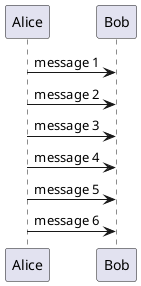 @startuml test
 
Alice -> Bob : message 1
Alice -> Bob : message 2
 

Alice -> Bob : message 3
Alice -> Bob : message 4

 
Alice -> Bob : message 5
Alice -> Bob : message 6
@enduml
